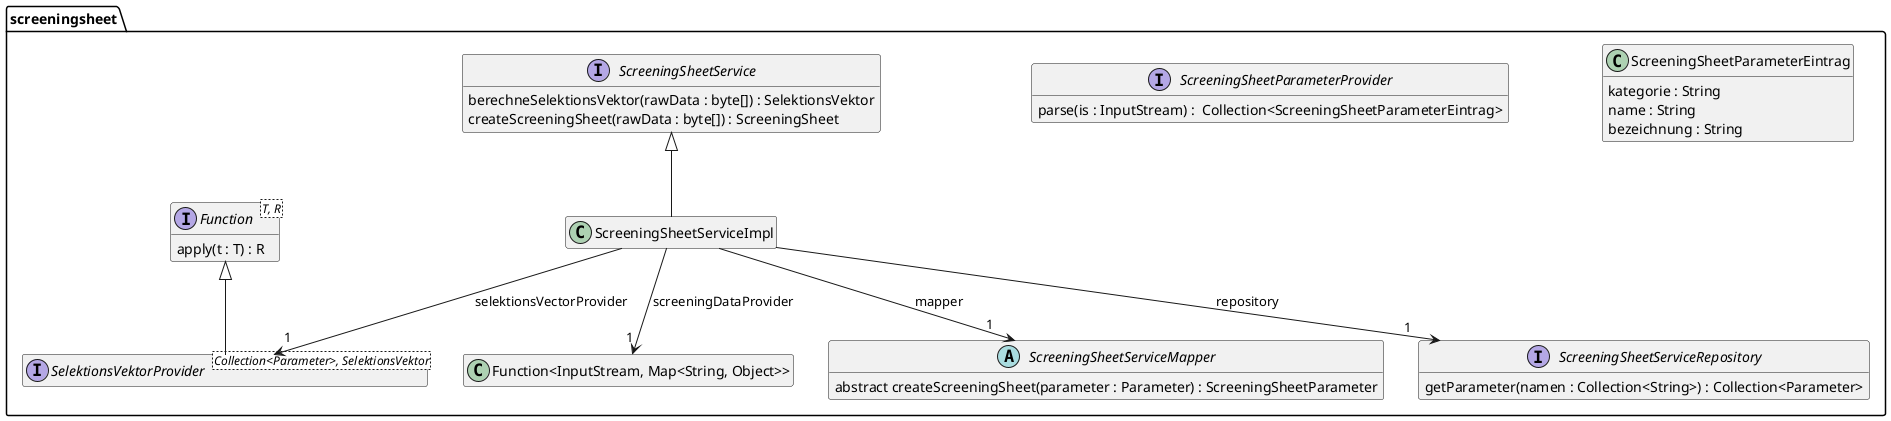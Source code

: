 @startuml Ebene3.png
hide empty members

package screeningsheet {
    class ScreeningSheetParameterEintrag {
        kategorie : String
        name : String
        bezeichnung : String
    }

    interface ScreeningSheetParameterProvider {
        parse(is : InputStream) :  Collection<ScreeningSheetParameterEintrag>
    }

    abstract class ScreeningSheetServiceMapper {
        abstract createScreeningSheet(parameter : Parameter) : ScreeningSheetParameter
    }

    interface ScreeningSheetService {
        berechneSelektionsVektor(rawData : byte[]) : SelektionsVektor
        createScreeningSheet(rawData : byte[]) : ScreeningSheet
    }

    interface ScreeningSheetServiceRepository {
        getParameter(namen : Collection<String>) : Collection<Parameter>
    }

    interface "Function<T, R>" as Function{
        apply(t : T) : R
    }
    interface SelektionsVektorProvider<Collection<Parameter>, SelektionsVektor> {
    }
    Function <|-- SelektionsVektorProvider


    class ScreeningSheetServiceImpl {
    }
    ScreeningSheetService <|-- ScreeningSheetServiceImpl
    ScreeningSheetServiceImpl --> "1" ScreeningSheetServiceMapper : mapper
    ScreeningSheetServiceImpl --> "1" ScreeningSheetServiceRepository : repository
    ScreeningSheetServiceImpl --> "1" "Function<InputStream, Map<String, Object>>"  : screeningDataProvider
    ScreeningSheetServiceImpl --> "1" SelektionsVektorProvider : selektionsVectorProvider




}
@enduml